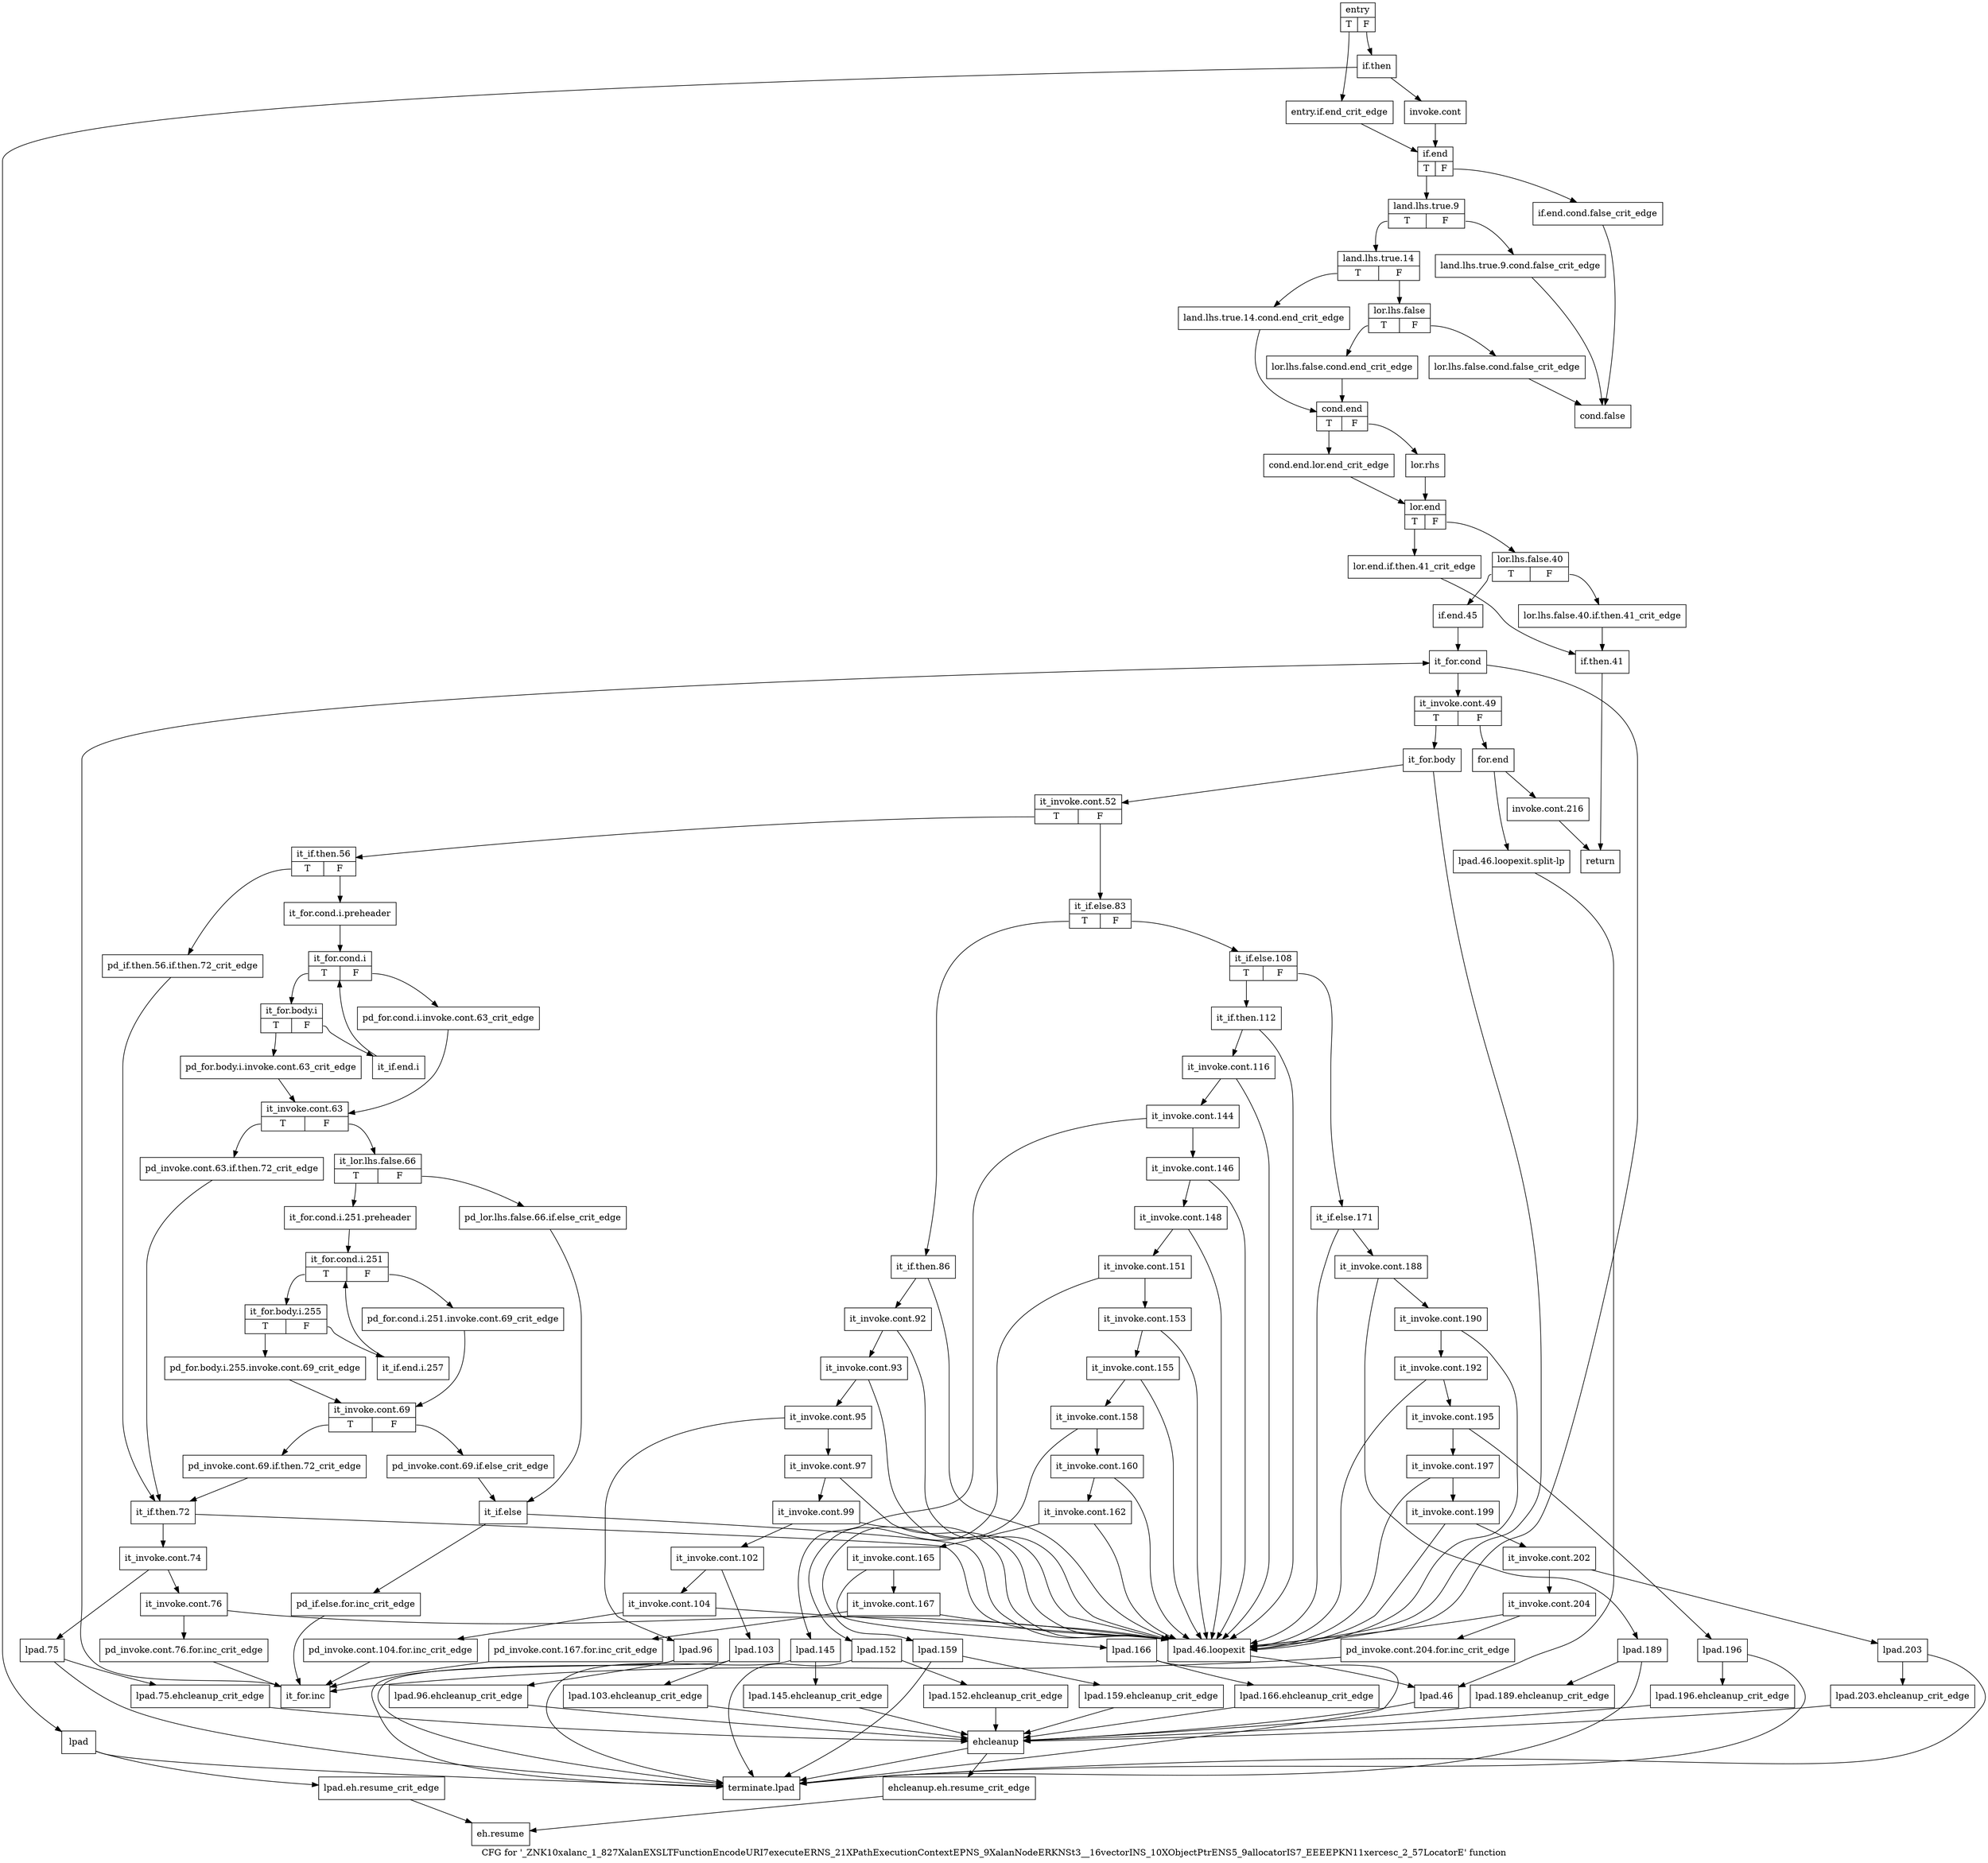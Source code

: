 digraph "CFG for '_ZNK10xalanc_1_827XalanEXSLTFunctionEncodeURI7executeERNS_21XPathExecutionContextEPNS_9XalanNodeERKNSt3__16vectorINS_10XObjectPtrENS5_9allocatorIS7_EEEEPKN11xercesc_2_57LocatorE' function" {
	label="CFG for '_ZNK10xalanc_1_827XalanEXSLTFunctionEncodeURI7executeERNS_21XPathExecutionContextEPNS_9XalanNodeERKNSt3__16vectorINS_10XObjectPtrENS5_9allocatorIS7_EEEEPKN11xercesc_2_57LocatorE' function";

	Node0x8b54a00 [shape=record,label="{entry|{<s0>T|<s1>F}}"];
	Node0x8b54a00:s0 -> Node0x8b54a50;
	Node0x8b54a00:s1 -> Node0x8b54aa0;
	Node0x8b54a50 [shape=record,label="{entry.if.end_crit_edge}"];
	Node0x8b54a50 -> Node0x8b54be0;
	Node0x8b54aa0 [shape=record,label="{if.then}"];
	Node0x8b54aa0 -> Node0x8b54af0;
	Node0x8b54aa0 -> Node0x8b54b40;
	Node0x8b54af0 [shape=record,label="{invoke.cont}"];
	Node0x8b54af0 -> Node0x8b54be0;
	Node0x8b54b40 [shape=record,label="{lpad}"];
	Node0x8b54b40 -> Node0x8b54b90;
	Node0x8b54b40 -> Node0x8b584e0;
	Node0x8b54b90 [shape=record,label="{lpad.eh.resume_crit_edge}"];
	Node0x8b54b90 -> Node0x8b58490;
	Node0x8b54be0 [shape=record,label="{if.end|{<s0>T|<s1>F}}"];
	Node0x8b54be0:s0 -> Node0x8b56190;
	Node0x8b54be0:s1 -> Node0x8b54c30;
	Node0x8b54c30 [shape=record,label="{if.end.cond.false_crit_edge}"];
	Node0x8b54c30 -> Node0x8b563c0;
	Node0x8b56190 [shape=record,label="{land.lhs.true.9|{<s0>T|<s1>F}}"];
	Node0x8b56190:s0 -> Node0x8b56230;
	Node0x8b56190:s1 -> Node0x8b561e0;
	Node0x8b561e0 [shape=record,label="{land.lhs.true.9.cond.false_crit_edge}"];
	Node0x8b561e0 -> Node0x8b563c0;
	Node0x8b56230 [shape=record,label="{land.lhs.true.14|{<s0>T|<s1>F}}"];
	Node0x8b56230:s0 -> Node0x8b56280;
	Node0x8b56230:s1 -> Node0x8b562d0;
	Node0x8b56280 [shape=record,label="{land.lhs.true.14.cond.end_crit_edge}"];
	Node0x8b56280 -> Node0x8b56410;
	Node0x8b562d0 [shape=record,label="{lor.lhs.false|{<s0>T|<s1>F}}"];
	Node0x8b562d0:s0 -> Node0x8b56370;
	Node0x8b562d0:s1 -> Node0x8b56320;
	Node0x8b56320 [shape=record,label="{lor.lhs.false.cond.false_crit_edge}"];
	Node0x8b56320 -> Node0x8b563c0;
	Node0x8b56370 [shape=record,label="{lor.lhs.false.cond.end_crit_edge}"];
	Node0x8b56370 -> Node0x8b56410;
	Node0x8b563c0 [shape=record,label="{cond.false}"];
	Node0x8b56410 [shape=record,label="{cond.end|{<s0>T|<s1>F}}"];
	Node0x8b56410:s0 -> Node0x8b56460;
	Node0x8b56410:s1 -> Node0x8b564b0;
	Node0x8b56460 [shape=record,label="{cond.end.lor.end_crit_edge}"];
	Node0x8b56460 -> Node0x8b56500;
	Node0x8b564b0 [shape=record,label="{lor.rhs}"];
	Node0x8b564b0 -> Node0x8b56500;
	Node0x8b56500 [shape=record,label="{lor.end|{<s0>T|<s1>F}}"];
	Node0x8b56500:s0 -> Node0x8b56550;
	Node0x8b56500:s1 -> Node0x8b565a0;
	Node0x8b56550 [shape=record,label="{lor.end.if.then.41_crit_edge}"];
	Node0x8b56550 -> Node0x8b56640;
	Node0x8b565a0 [shape=record,label="{lor.lhs.false.40|{<s0>T|<s1>F}}"];
	Node0x8b565a0:s0 -> Node0x8b56690;
	Node0x8b565a0:s1 -> Node0x8b565f0;
	Node0x8b565f0 [shape=record,label="{lor.lhs.false.40.if.then.41_crit_edge}"];
	Node0x8b565f0 -> Node0x8b56640;
	Node0x8b56640 [shape=record,label="{if.then.41}"];
	Node0x8b56640 -> Node0x8b58440;
	Node0x8b56690 [shape=record,label="{if.end.45}"];
	Node0x8b56690 -> Node0x8b566e0;
	Node0x8b566e0 [shape=record,label="{it_for.cond}"];
	Node0x8b566e0 -> Node0x8b56730;
	Node0x8b566e0 -> Node0x8b56ff0;
	Node0x8b56730 [shape=record,label="{it_invoke.cont.49|{<s0>T|<s1>F}}"];
	Node0x8b56730:s0 -> Node0x8b56780;
	Node0x8b56730:s1 -> Node0x8b58300;
	Node0x8b56780 [shape=record,label="{it_for.body}"];
	Node0x8b56780 -> Node0x8b567d0;
	Node0x8b56780 -> Node0x8b56ff0;
	Node0x8b567d0 [shape=record,label="{it_invoke.cont.52|{<s0>T|<s1>F}}"];
	Node0x8b567d0:s0 -> Node0x8b56820;
	Node0x8b567d0:s1 -> Node0x8b57220;
	Node0x8b56820 [shape=record,label="{it_if.then.56|{<s0>T|<s1>F}}"];
	Node0x8b56820:s0 -> Node0x8b56870;
	Node0x8b56820:s1 -> Node0x8b568c0;
	Node0x8b56870 [shape=record,label="{pd_if.then.56.if.then.72_crit_edge}"];
	Node0x8b56870 -> Node0x8b56eb0;
	Node0x8b568c0 [shape=record,label="{it_for.cond.i.preheader}"];
	Node0x8b568c0 -> Node0x8b56910;
	Node0x8b56910 [shape=record,label="{it_for.cond.i|{<s0>T|<s1>F}}"];
	Node0x8b56910:s0 -> Node0x8b569b0;
	Node0x8b56910:s1 -> Node0x8b56960;
	Node0x8b56960 [shape=record,label="{pd_for.cond.i.invoke.cont.63_crit_edge}"];
	Node0x8b56960 -> Node0x8b56aa0;
	Node0x8b569b0 [shape=record,label="{it_for.body.i|{<s0>T|<s1>F}}"];
	Node0x8b569b0:s0 -> Node0x8b56a00;
	Node0x8b569b0:s1 -> Node0x8b56a50;
	Node0x8b56a00 [shape=record,label="{pd_for.body.i.invoke.cont.63_crit_edge}"];
	Node0x8b56a00 -> Node0x8b56aa0;
	Node0x8b56a50 [shape=record,label="{it_if.end.i}"];
	Node0x8b56a50 -> Node0x8b56910;
	Node0x8b56aa0 [shape=record,label="{it_invoke.cont.63|{<s0>T|<s1>F}}"];
	Node0x8b56aa0:s0 -> Node0x8b56af0;
	Node0x8b56aa0:s1 -> Node0x8b56b40;
	Node0x8b56af0 [shape=record,label="{pd_invoke.cont.63.if.then.72_crit_edge}"];
	Node0x8b56af0 -> Node0x8b56eb0;
	Node0x8b56b40 [shape=record,label="{it_lor.lhs.false.66|{<s0>T|<s1>F}}"];
	Node0x8b56b40:s0 -> Node0x8b56be0;
	Node0x8b56b40:s1 -> Node0x8b56b90;
	Node0x8b56b90 [shape=record,label="{pd_lor.lhs.false.66.if.else_crit_edge}"];
	Node0x8b56b90 -> Node0x8b57180;
	Node0x8b56be0 [shape=record,label="{it_for.cond.i.251.preheader}"];
	Node0x8b56be0 -> Node0x8b56c30;
	Node0x8b56c30 [shape=record,label="{it_for.cond.i.251|{<s0>T|<s1>F}}"];
	Node0x8b56c30:s0 -> Node0x8b56cd0;
	Node0x8b56c30:s1 -> Node0x8b56c80;
	Node0x8b56c80 [shape=record,label="{pd_for.cond.i.251.invoke.cont.69_crit_edge}"];
	Node0x8b56c80 -> Node0x8b56dc0;
	Node0x8b56cd0 [shape=record,label="{it_for.body.i.255|{<s0>T|<s1>F}}"];
	Node0x8b56cd0:s0 -> Node0x8b56d20;
	Node0x8b56cd0:s1 -> Node0x8b56d70;
	Node0x8b56d20 [shape=record,label="{pd_for.body.i.255.invoke.cont.69_crit_edge}"];
	Node0x8b56d20 -> Node0x8b56dc0;
	Node0x8b56d70 [shape=record,label="{it_if.end.i.257}"];
	Node0x8b56d70 -> Node0x8b56c30;
	Node0x8b56dc0 [shape=record,label="{it_invoke.cont.69|{<s0>T|<s1>F}}"];
	Node0x8b56dc0:s0 -> Node0x8b56e60;
	Node0x8b56dc0:s1 -> Node0x8b56e10;
	Node0x8b56e10 [shape=record,label="{pd_invoke.cont.69.if.else_crit_edge}"];
	Node0x8b56e10 -> Node0x8b57180;
	Node0x8b56e60 [shape=record,label="{pd_invoke.cont.69.if.then.72_crit_edge}"];
	Node0x8b56e60 -> Node0x8b56eb0;
	Node0x8b56eb0 [shape=record,label="{it_if.then.72}"];
	Node0x8b56eb0 -> Node0x8b56f00;
	Node0x8b56eb0 -> Node0x8b56ff0;
	Node0x8b56f00 [shape=record,label="{it_invoke.cont.74}"];
	Node0x8b56f00 -> Node0x8b56f50;
	Node0x8b56f00 -> Node0x8b570e0;
	Node0x8b56f50 [shape=record,label="{it_invoke.cont.76}"];
	Node0x8b56f50 -> Node0x8b56fa0;
	Node0x8b56f50 -> Node0x8b56ff0;
	Node0x8b56fa0 [shape=record,label="{pd_invoke.cont.76.for.inc_crit_edge}"];
	Node0x8b56fa0 -> Node0x8b582b0;
	Node0x8b56ff0 [shape=record,label="{lpad.46.loopexit}"];
	Node0x8b56ff0 -> Node0x8b57090;
	Node0x8b57040 [shape=record,label="{lpad.46.loopexit.split-lp}"];
	Node0x8b57040 -> Node0x8b57090;
	Node0x8b57090 [shape=record,label="{lpad.46}"];
	Node0x8b57090 -> Node0x8b583a0;
	Node0x8b570e0 [shape=record,label="{lpad.75}"];
	Node0x8b570e0 -> Node0x8b57130;
	Node0x8b570e0 -> Node0x8b584e0;
	Node0x8b57130 [shape=record,label="{lpad.75.ehcleanup_crit_edge}"];
	Node0x8b57130 -> Node0x8b583a0;
	Node0x8b57180 [shape=record,label="{it_if.else}"];
	Node0x8b57180 -> Node0x8b571d0;
	Node0x8b57180 -> Node0x8b56ff0;
	Node0x8b571d0 [shape=record,label="{pd_if.else.for.inc_crit_edge}"];
	Node0x8b571d0 -> Node0x8b582b0;
	Node0x8b57220 [shape=record,label="{it_if.else.83|{<s0>T|<s1>F}}"];
	Node0x8b57220:s0 -> Node0x8b57270;
	Node0x8b57220:s1 -> Node0x8b57680;
	Node0x8b57270 [shape=record,label="{it_if.then.86}"];
	Node0x8b57270 -> Node0x8b572c0;
	Node0x8b57270 -> Node0x8b56ff0;
	Node0x8b572c0 [shape=record,label="{it_invoke.cont.92}"];
	Node0x8b572c0 -> Node0x8b57310;
	Node0x8b572c0 -> Node0x8b56ff0;
	Node0x8b57310 [shape=record,label="{it_invoke.cont.93}"];
	Node0x8b57310 -> Node0x8b57360;
	Node0x8b57310 -> Node0x8b56ff0;
	Node0x8b57360 [shape=record,label="{it_invoke.cont.95}"];
	Node0x8b57360 -> Node0x8b573b0;
	Node0x8b57360 -> Node0x8b57540;
	Node0x8b573b0 [shape=record,label="{it_invoke.cont.97}"];
	Node0x8b573b0 -> Node0x8b57400;
	Node0x8b573b0 -> Node0x8b56ff0;
	Node0x8b57400 [shape=record,label="{it_invoke.cont.99}"];
	Node0x8b57400 -> Node0x8b57450;
	Node0x8b57400 -> Node0x8b56ff0;
	Node0x8b57450 [shape=record,label="{it_invoke.cont.102}"];
	Node0x8b57450 -> Node0x8b574a0;
	Node0x8b57450 -> Node0x8b575e0;
	Node0x8b574a0 [shape=record,label="{it_invoke.cont.104}"];
	Node0x8b574a0 -> Node0x8b574f0;
	Node0x8b574a0 -> Node0x8b56ff0;
	Node0x8b574f0 [shape=record,label="{pd_invoke.cont.104.for.inc_crit_edge}"];
	Node0x8b574f0 -> Node0x8b582b0;
	Node0x8b57540 [shape=record,label="{lpad.96}"];
	Node0x8b57540 -> Node0x8b57590;
	Node0x8b57540 -> Node0x8b584e0;
	Node0x8b57590 [shape=record,label="{lpad.96.ehcleanup_crit_edge}"];
	Node0x8b57590 -> Node0x8b583a0;
	Node0x8b575e0 [shape=record,label="{lpad.103}"];
	Node0x8b575e0 -> Node0x8b57630;
	Node0x8b575e0 -> Node0x8b584e0;
	Node0x8b57630 [shape=record,label="{lpad.103.ehcleanup_crit_edge}"];
	Node0x8b57630 -> Node0x8b583a0;
	Node0x8b57680 [shape=record,label="{it_if.else.108|{<s0>T|<s1>F}}"];
	Node0x8b57680:s0 -> Node0x8b576d0;
	Node0x8b57680:s1 -> Node0x8b57db0;
	Node0x8b576d0 [shape=record,label="{it_if.then.112}"];
	Node0x8b576d0 -> Node0x8b57720;
	Node0x8b576d0 -> Node0x8b56ff0;
	Node0x8b57720 [shape=record,label="{it_invoke.cont.116}"];
	Node0x8b57720 -> Node0x8b57770;
	Node0x8b57720 -> Node0x8b56ff0;
	Node0x8b57770 [shape=record,label="{it_invoke.cont.144}"];
	Node0x8b57770 -> Node0x8b577c0;
	Node0x8b57770 -> Node0x8b57b30;
	Node0x8b577c0 [shape=record,label="{it_invoke.cont.146}"];
	Node0x8b577c0 -> Node0x8b57810;
	Node0x8b577c0 -> Node0x8b56ff0;
	Node0x8b57810 [shape=record,label="{it_invoke.cont.148}"];
	Node0x8b57810 -> Node0x8b57860;
	Node0x8b57810 -> Node0x8b56ff0;
	Node0x8b57860 [shape=record,label="{it_invoke.cont.151}"];
	Node0x8b57860 -> Node0x8b578b0;
	Node0x8b57860 -> Node0x8b57bd0;
	Node0x8b578b0 [shape=record,label="{it_invoke.cont.153}"];
	Node0x8b578b0 -> Node0x8b57900;
	Node0x8b578b0 -> Node0x8b56ff0;
	Node0x8b57900 [shape=record,label="{it_invoke.cont.155}"];
	Node0x8b57900 -> Node0x8b57950;
	Node0x8b57900 -> Node0x8b56ff0;
	Node0x8b57950 [shape=record,label="{it_invoke.cont.158}"];
	Node0x8b57950 -> Node0x8b579a0;
	Node0x8b57950 -> Node0x8b57c70;
	Node0x8b579a0 [shape=record,label="{it_invoke.cont.160}"];
	Node0x8b579a0 -> Node0x8b579f0;
	Node0x8b579a0 -> Node0x8b56ff0;
	Node0x8b579f0 [shape=record,label="{it_invoke.cont.162}"];
	Node0x8b579f0 -> Node0x8b57a40;
	Node0x8b579f0 -> Node0x8b56ff0;
	Node0x8b57a40 [shape=record,label="{it_invoke.cont.165}"];
	Node0x8b57a40 -> Node0x8b57a90;
	Node0x8b57a40 -> Node0x8b57d10;
	Node0x8b57a90 [shape=record,label="{it_invoke.cont.167}"];
	Node0x8b57a90 -> Node0x8b57ae0;
	Node0x8b57a90 -> Node0x8b56ff0;
	Node0x8b57ae0 [shape=record,label="{pd_invoke.cont.167.for.inc_crit_edge}"];
	Node0x8b57ae0 -> Node0x8b582b0;
	Node0x8b57b30 [shape=record,label="{lpad.145}"];
	Node0x8b57b30 -> Node0x8b57b80;
	Node0x8b57b30 -> Node0x8b584e0;
	Node0x8b57b80 [shape=record,label="{lpad.145.ehcleanup_crit_edge}"];
	Node0x8b57b80 -> Node0x8b583a0;
	Node0x8b57bd0 [shape=record,label="{lpad.152}"];
	Node0x8b57bd0 -> Node0x8b57c20;
	Node0x8b57bd0 -> Node0x8b584e0;
	Node0x8b57c20 [shape=record,label="{lpad.152.ehcleanup_crit_edge}"];
	Node0x8b57c20 -> Node0x8b583a0;
	Node0x8b57c70 [shape=record,label="{lpad.159}"];
	Node0x8b57c70 -> Node0x8b57cc0;
	Node0x8b57c70 -> Node0x8b584e0;
	Node0x8b57cc0 [shape=record,label="{lpad.159.ehcleanup_crit_edge}"];
	Node0x8b57cc0 -> Node0x8b583a0;
	Node0x8b57d10 [shape=record,label="{lpad.166}"];
	Node0x8b57d10 -> Node0x8b57d60;
	Node0x8b57d10 -> Node0x8b584e0;
	Node0x8b57d60 [shape=record,label="{lpad.166.ehcleanup_crit_edge}"];
	Node0x8b57d60 -> Node0x8b583a0;
	Node0x8b57db0 [shape=record,label="{it_if.else.171}"];
	Node0x8b57db0 -> Node0x8b57e00;
	Node0x8b57db0 -> Node0x8b56ff0;
	Node0x8b57e00 [shape=record,label="{it_invoke.cont.188}"];
	Node0x8b57e00 -> Node0x8b57e50;
	Node0x8b57e00 -> Node0x8b580d0;
	Node0x8b57e50 [shape=record,label="{it_invoke.cont.190}"];
	Node0x8b57e50 -> Node0x8b57ea0;
	Node0x8b57e50 -> Node0x8b56ff0;
	Node0x8b57ea0 [shape=record,label="{it_invoke.cont.192}"];
	Node0x8b57ea0 -> Node0x8b57ef0;
	Node0x8b57ea0 -> Node0x8b56ff0;
	Node0x8b57ef0 [shape=record,label="{it_invoke.cont.195}"];
	Node0x8b57ef0 -> Node0x8b57f40;
	Node0x8b57ef0 -> Node0x8b58170;
	Node0x8b57f40 [shape=record,label="{it_invoke.cont.197}"];
	Node0x8b57f40 -> Node0x8b57f90;
	Node0x8b57f40 -> Node0x8b56ff0;
	Node0x8b57f90 [shape=record,label="{it_invoke.cont.199}"];
	Node0x8b57f90 -> Node0x8b57fe0;
	Node0x8b57f90 -> Node0x8b56ff0;
	Node0x8b57fe0 [shape=record,label="{it_invoke.cont.202}"];
	Node0x8b57fe0 -> Node0x8b58030;
	Node0x8b57fe0 -> Node0x8b58210;
	Node0x8b58030 [shape=record,label="{it_invoke.cont.204}"];
	Node0x8b58030 -> Node0x8b58080;
	Node0x8b58030 -> Node0x8b56ff0;
	Node0x8b58080 [shape=record,label="{pd_invoke.cont.204.for.inc_crit_edge}"];
	Node0x8b58080 -> Node0x8b582b0;
	Node0x8b580d0 [shape=record,label="{lpad.189}"];
	Node0x8b580d0 -> Node0x8b58120;
	Node0x8b580d0 -> Node0x8b584e0;
	Node0x8b58120 [shape=record,label="{lpad.189.ehcleanup_crit_edge}"];
	Node0x8b58120 -> Node0x8b583a0;
	Node0x8b58170 [shape=record,label="{lpad.196}"];
	Node0x8b58170 -> Node0x8b581c0;
	Node0x8b58170 -> Node0x8b584e0;
	Node0x8b581c0 [shape=record,label="{lpad.196.ehcleanup_crit_edge}"];
	Node0x8b581c0 -> Node0x8b583a0;
	Node0x8b58210 [shape=record,label="{lpad.203}"];
	Node0x8b58210 -> Node0x8b58260;
	Node0x8b58210 -> Node0x8b584e0;
	Node0x8b58260 [shape=record,label="{lpad.203.ehcleanup_crit_edge}"];
	Node0x8b58260 -> Node0x8b583a0;
	Node0x8b582b0 [shape=record,label="{it_for.inc}"];
	Node0x8b582b0 -> Node0x8b566e0;
	Node0x8b58300 [shape=record,label="{for.end}"];
	Node0x8b58300 -> Node0x8b58350;
	Node0x8b58300 -> Node0x8b57040;
	Node0x8b58350 [shape=record,label="{invoke.cont.216}"];
	Node0x8b58350 -> Node0x8b58440;
	Node0x8b583a0 [shape=record,label="{ehcleanup}"];
	Node0x8b583a0 -> Node0x8b583f0;
	Node0x8b583a0 -> Node0x8b584e0;
	Node0x8b583f0 [shape=record,label="{ehcleanup.eh.resume_crit_edge}"];
	Node0x8b583f0 -> Node0x8b58490;
	Node0x8b58440 [shape=record,label="{return}"];
	Node0x8b58490 [shape=record,label="{eh.resume}"];
	Node0x8b584e0 [shape=record,label="{terminate.lpad}"];
}
